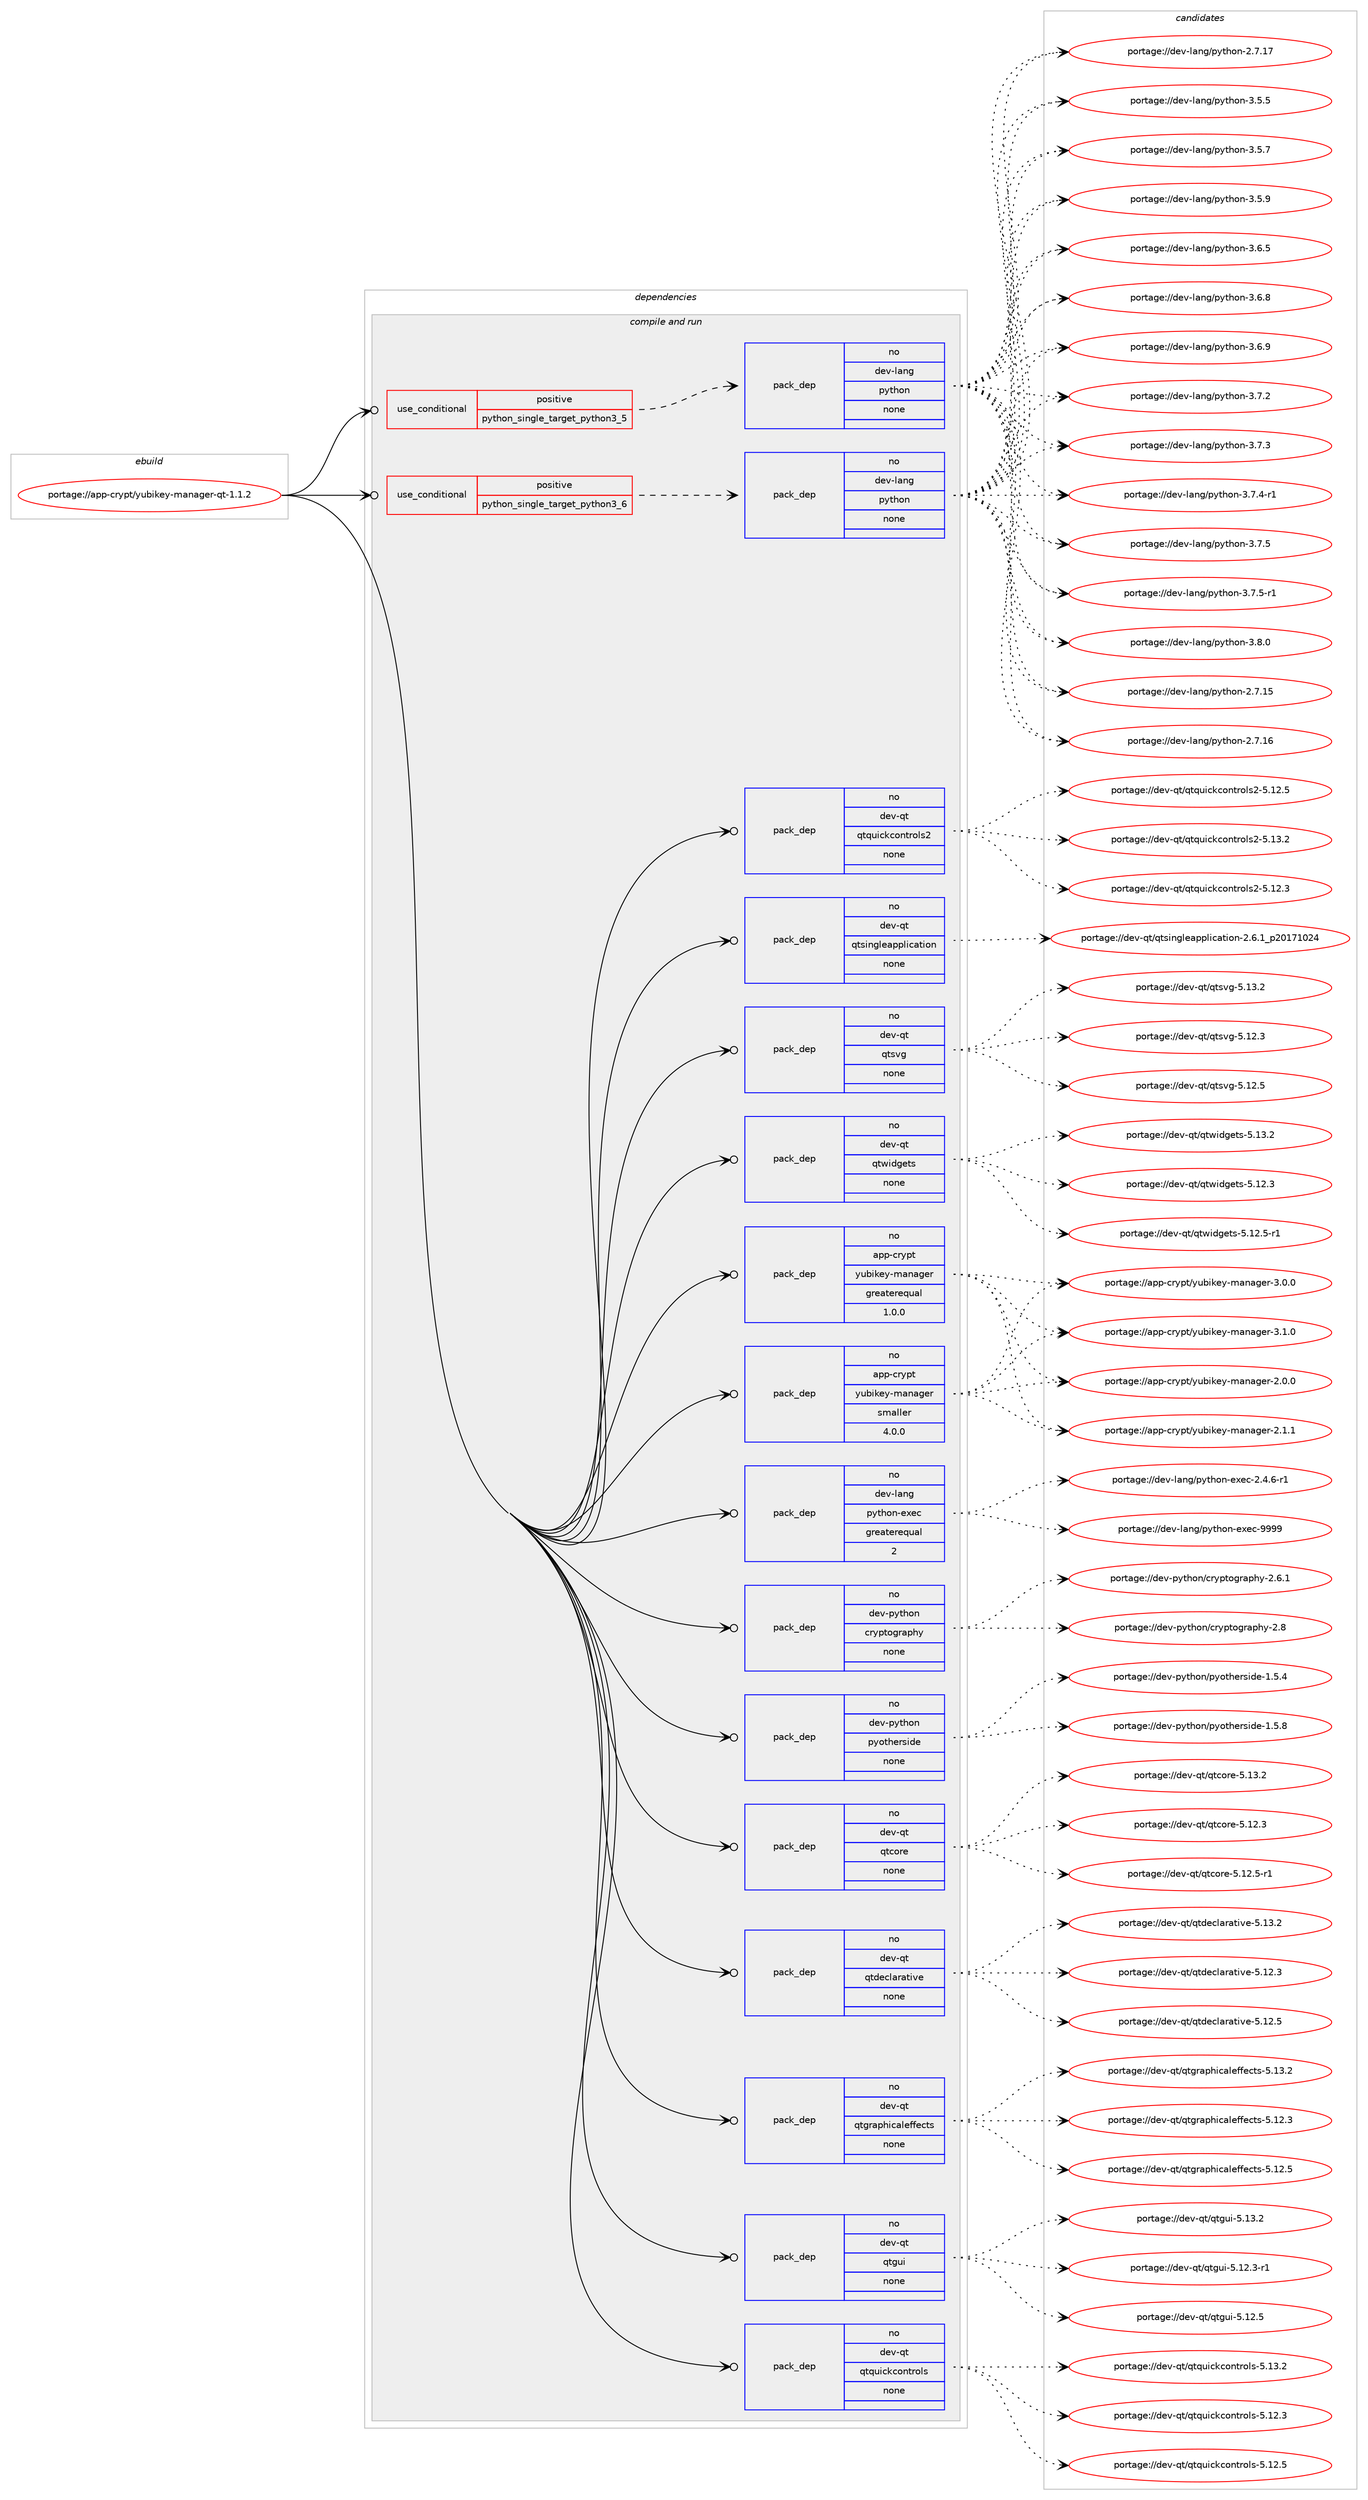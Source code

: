 digraph prolog {

# *************
# Graph options
# *************

newrank=true;
concentrate=true;
compound=true;
graph [rankdir=LR,fontname=Helvetica,fontsize=10,ranksep=1.5];#, ranksep=2.5, nodesep=0.2];
edge  [arrowhead=vee];
node  [fontname=Helvetica,fontsize=10];

# **********
# The ebuild
# **********

subgraph cluster_leftcol {
color=gray;
rank=same;
label=<<i>ebuild</i>>;
id [label="portage://app-crypt/yubikey-manager-qt-1.1.2", color=red, width=4, href="../app-crypt/yubikey-manager-qt-1.1.2.svg"];
}

# ****************
# The dependencies
# ****************

subgraph cluster_midcol {
color=gray;
label=<<i>dependencies</i>>;
subgraph cluster_compile {
fillcolor="#eeeeee";
style=filled;
label=<<i>compile</i>>;
}
subgraph cluster_compileandrun {
fillcolor="#eeeeee";
style=filled;
label=<<i>compile and run</i>>;
subgraph cond3592 {
dependency14090 [label=<<TABLE BORDER="0" CELLBORDER="1" CELLSPACING="0" CELLPADDING="4"><TR><TD ROWSPAN="3" CELLPADDING="10">use_conditional</TD></TR><TR><TD>positive</TD></TR><TR><TD>python_single_target_python3_5</TD></TR></TABLE>>, shape=none, color=red];
subgraph pack10248 {
dependency14091 [label=<<TABLE BORDER="0" CELLBORDER="1" CELLSPACING="0" CELLPADDING="4" WIDTH="220"><TR><TD ROWSPAN="6" CELLPADDING="30">pack_dep</TD></TR><TR><TD WIDTH="110">no</TD></TR><TR><TD>dev-lang</TD></TR><TR><TD>python</TD></TR><TR><TD>none</TD></TR><TR><TD></TD></TR></TABLE>>, shape=none, color=blue];
}
dependency14090:e -> dependency14091:w [weight=20,style="dashed",arrowhead="vee"];
}
id:e -> dependency14090:w [weight=20,style="solid",arrowhead="odotvee"];
subgraph cond3593 {
dependency14092 [label=<<TABLE BORDER="0" CELLBORDER="1" CELLSPACING="0" CELLPADDING="4"><TR><TD ROWSPAN="3" CELLPADDING="10">use_conditional</TD></TR><TR><TD>positive</TD></TR><TR><TD>python_single_target_python3_6</TD></TR></TABLE>>, shape=none, color=red];
subgraph pack10249 {
dependency14093 [label=<<TABLE BORDER="0" CELLBORDER="1" CELLSPACING="0" CELLPADDING="4" WIDTH="220"><TR><TD ROWSPAN="6" CELLPADDING="30">pack_dep</TD></TR><TR><TD WIDTH="110">no</TD></TR><TR><TD>dev-lang</TD></TR><TR><TD>python</TD></TR><TR><TD>none</TD></TR><TR><TD></TD></TR></TABLE>>, shape=none, color=blue];
}
dependency14092:e -> dependency14093:w [weight=20,style="dashed",arrowhead="vee"];
}
id:e -> dependency14092:w [weight=20,style="solid",arrowhead="odotvee"];
subgraph pack10250 {
dependency14094 [label=<<TABLE BORDER="0" CELLBORDER="1" CELLSPACING="0" CELLPADDING="4" WIDTH="220"><TR><TD ROWSPAN="6" CELLPADDING="30">pack_dep</TD></TR><TR><TD WIDTH="110">no</TD></TR><TR><TD>app-crypt</TD></TR><TR><TD>yubikey-manager</TD></TR><TR><TD>greaterequal</TD></TR><TR><TD>1.0.0</TD></TR></TABLE>>, shape=none, color=blue];
}
id:e -> dependency14094:w [weight=20,style="solid",arrowhead="odotvee"];
subgraph pack10251 {
dependency14095 [label=<<TABLE BORDER="0" CELLBORDER="1" CELLSPACING="0" CELLPADDING="4" WIDTH="220"><TR><TD ROWSPAN="6" CELLPADDING="30">pack_dep</TD></TR><TR><TD WIDTH="110">no</TD></TR><TR><TD>app-crypt</TD></TR><TR><TD>yubikey-manager</TD></TR><TR><TD>smaller</TD></TR><TR><TD>4.0.0</TD></TR></TABLE>>, shape=none, color=blue];
}
id:e -> dependency14095:w [weight=20,style="solid",arrowhead="odotvee"];
subgraph pack10252 {
dependency14096 [label=<<TABLE BORDER="0" CELLBORDER="1" CELLSPACING="0" CELLPADDING="4" WIDTH="220"><TR><TD ROWSPAN="6" CELLPADDING="30">pack_dep</TD></TR><TR><TD WIDTH="110">no</TD></TR><TR><TD>dev-lang</TD></TR><TR><TD>python-exec</TD></TR><TR><TD>greaterequal</TD></TR><TR><TD>2</TD></TR></TABLE>>, shape=none, color=blue];
}
id:e -> dependency14096:w [weight=20,style="solid",arrowhead="odotvee"];
subgraph pack10253 {
dependency14097 [label=<<TABLE BORDER="0" CELLBORDER="1" CELLSPACING="0" CELLPADDING="4" WIDTH="220"><TR><TD ROWSPAN="6" CELLPADDING="30">pack_dep</TD></TR><TR><TD WIDTH="110">no</TD></TR><TR><TD>dev-python</TD></TR><TR><TD>cryptography</TD></TR><TR><TD>none</TD></TR><TR><TD></TD></TR></TABLE>>, shape=none, color=blue];
}
id:e -> dependency14097:w [weight=20,style="solid",arrowhead="odotvee"];
subgraph pack10254 {
dependency14098 [label=<<TABLE BORDER="0" CELLBORDER="1" CELLSPACING="0" CELLPADDING="4" WIDTH="220"><TR><TD ROWSPAN="6" CELLPADDING="30">pack_dep</TD></TR><TR><TD WIDTH="110">no</TD></TR><TR><TD>dev-python</TD></TR><TR><TD>pyotherside</TD></TR><TR><TD>none</TD></TR><TR><TD></TD></TR></TABLE>>, shape=none, color=blue];
}
id:e -> dependency14098:w [weight=20,style="solid",arrowhead="odotvee"];
subgraph pack10255 {
dependency14099 [label=<<TABLE BORDER="0" CELLBORDER="1" CELLSPACING="0" CELLPADDING="4" WIDTH="220"><TR><TD ROWSPAN="6" CELLPADDING="30">pack_dep</TD></TR><TR><TD WIDTH="110">no</TD></TR><TR><TD>dev-qt</TD></TR><TR><TD>qtcore</TD></TR><TR><TD>none</TD></TR><TR><TD></TD></TR></TABLE>>, shape=none, color=blue];
}
id:e -> dependency14099:w [weight=20,style="solid",arrowhead="odotvee"];
subgraph pack10256 {
dependency14100 [label=<<TABLE BORDER="0" CELLBORDER="1" CELLSPACING="0" CELLPADDING="4" WIDTH="220"><TR><TD ROWSPAN="6" CELLPADDING="30">pack_dep</TD></TR><TR><TD WIDTH="110">no</TD></TR><TR><TD>dev-qt</TD></TR><TR><TD>qtdeclarative</TD></TR><TR><TD>none</TD></TR><TR><TD></TD></TR></TABLE>>, shape=none, color=blue];
}
id:e -> dependency14100:w [weight=20,style="solid",arrowhead="odotvee"];
subgraph pack10257 {
dependency14101 [label=<<TABLE BORDER="0" CELLBORDER="1" CELLSPACING="0" CELLPADDING="4" WIDTH="220"><TR><TD ROWSPAN="6" CELLPADDING="30">pack_dep</TD></TR><TR><TD WIDTH="110">no</TD></TR><TR><TD>dev-qt</TD></TR><TR><TD>qtgraphicaleffects</TD></TR><TR><TD>none</TD></TR><TR><TD></TD></TR></TABLE>>, shape=none, color=blue];
}
id:e -> dependency14101:w [weight=20,style="solid",arrowhead="odotvee"];
subgraph pack10258 {
dependency14102 [label=<<TABLE BORDER="0" CELLBORDER="1" CELLSPACING="0" CELLPADDING="4" WIDTH="220"><TR><TD ROWSPAN="6" CELLPADDING="30">pack_dep</TD></TR><TR><TD WIDTH="110">no</TD></TR><TR><TD>dev-qt</TD></TR><TR><TD>qtgui</TD></TR><TR><TD>none</TD></TR><TR><TD></TD></TR></TABLE>>, shape=none, color=blue];
}
id:e -> dependency14102:w [weight=20,style="solid",arrowhead="odotvee"];
subgraph pack10259 {
dependency14103 [label=<<TABLE BORDER="0" CELLBORDER="1" CELLSPACING="0" CELLPADDING="4" WIDTH="220"><TR><TD ROWSPAN="6" CELLPADDING="30">pack_dep</TD></TR><TR><TD WIDTH="110">no</TD></TR><TR><TD>dev-qt</TD></TR><TR><TD>qtquickcontrols</TD></TR><TR><TD>none</TD></TR><TR><TD></TD></TR></TABLE>>, shape=none, color=blue];
}
id:e -> dependency14103:w [weight=20,style="solid",arrowhead="odotvee"];
subgraph pack10260 {
dependency14104 [label=<<TABLE BORDER="0" CELLBORDER="1" CELLSPACING="0" CELLPADDING="4" WIDTH="220"><TR><TD ROWSPAN="6" CELLPADDING="30">pack_dep</TD></TR><TR><TD WIDTH="110">no</TD></TR><TR><TD>dev-qt</TD></TR><TR><TD>qtquickcontrols2</TD></TR><TR><TD>none</TD></TR><TR><TD></TD></TR></TABLE>>, shape=none, color=blue];
}
id:e -> dependency14104:w [weight=20,style="solid",arrowhead="odotvee"];
subgraph pack10261 {
dependency14105 [label=<<TABLE BORDER="0" CELLBORDER="1" CELLSPACING="0" CELLPADDING="4" WIDTH="220"><TR><TD ROWSPAN="6" CELLPADDING="30">pack_dep</TD></TR><TR><TD WIDTH="110">no</TD></TR><TR><TD>dev-qt</TD></TR><TR><TD>qtsingleapplication</TD></TR><TR><TD>none</TD></TR><TR><TD></TD></TR></TABLE>>, shape=none, color=blue];
}
id:e -> dependency14105:w [weight=20,style="solid",arrowhead="odotvee"];
subgraph pack10262 {
dependency14106 [label=<<TABLE BORDER="0" CELLBORDER="1" CELLSPACING="0" CELLPADDING="4" WIDTH="220"><TR><TD ROWSPAN="6" CELLPADDING="30">pack_dep</TD></TR><TR><TD WIDTH="110">no</TD></TR><TR><TD>dev-qt</TD></TR><TR><TD>qtsvg</TD></TR><TR><TD>none</TD></TR><TR><TD></TD></TR></TABLE>>, shape=none, color=blue];
}
id:e -> dependency14106:w [weight=20,style="solid",arrowhead="odotvee"];
subgraph pack10263 {
dependency14107 [label=<<TABLE BORDER="0" CELLBORDER="1" CELLSPACING="0" CELLPADDING="4" WIDTH="220"><TR><TD ROWSPAN="6" CELLPADDING="30">pack_dep</TD></TR><TR><TD WIDTH="110">no</TD></TR><TR><TD>dev-qt</TD></TR><TR><TD>qtwidgets</TD></TR><TR><TD>none</TD></TR><TR><TD></TD></TR></TABLE>>, shape=none, color=blue];
}
id:e -> dependency14107:w [weight=20,style="solid",arrowhead="odotvee"];
}
subgraph cluster_run {
fillcolor="#eeeeee";
style=filled;
label=<<i>run</i>>;
}
}

# **************
# The candidates
# **************

subgraph cluster_choices {
rank=same;
color=gray;
label=<<i>candidates</i>>;

subgraph choice10248 {
color=black;
nodesep=1;
choiceportage10010111845108971101034711212111610411111045504655464953 [label="portage://dev-lang/python-2.7.15", color=red, width=4,href="../dev-lang/python-2.7.15.svg"];
choiceportage10010111845108971101034711212111610411111045504655464954 [label="portage://dev-lang/python-2.7.16", color=red, width=4,href="../dev-lang/python-2.7.16.svg"];
choiceportage10010111845108971101034711212111610411111045504655464955 [label="portage://dev-lang/python-2.7.17", color=red, width=4,href="../dev-lang/python-2.7.17.svg"];
choiceportage100101118451089711010347112121116104111110455146534653 [label="portage://dev-lang/python-3.5.5", color=red, width=4,href="../dev-lang/python-3.5.5.svg"];
choiceportage100101118451089711010347112121116104111110455146534655 [label="portage://dev-lang/python-3.5.7", color=red, width=4,href="../dev-lang/python-3.5.7.svg"];
choiceportage100101118451089711010347112121116104111110455146534657 [label="portage://dev-lang/python-3.5.9", color=red, width=4,href="../dev-lang/python-3.5.9.svg"];
choiceportage100101118451089711010347112121116104111110455146544653 [label="portage://dev-lang/python-3.6.5", color=red, width=4,href="../dev-lang/python-3.6.5.svg"];
choiceportage100101118451089711010347112121116104111110455146544656 [label="portage://dev-lang/python-3.6.8", color=red, width=4,href="../dev-lang/python-3.6.8.svg"];
choiceportage100101118451089711010347112121116104111110455146544657 [label="portage://dev-lang/python-3.6.9", color=red, width=4,href="../dev-lang/python-3.6.9.svg"];
choiceportage100101118451089711010347112121116104111110455146554650 [label="portage://dev-lang/python-3.7.2", color=red, width=4,href="../dev-lang/python-3.7.2.svg"];
choiceportage100101118451089711010347112121116104111110455146554651 [label="portage://dev-lang/python-3.7.3", color=red, width=4,href="../dev-lang/python-3.7.3.svg"];
choiceportage1001011184510897110103471121211161041111104551465546524511449 [label="portage://dev-lang/python-3.7.4-r1", color=red, width=4,href="../dev-lang/python-3.7.4-r1.svg"];
choiceportage100101118451089711010347112121116104111110455146554653 [label="portage://dev-lang/python-3.7.5", color=red, width=4,href="../dev-lang/python-3.7.5.svg"];
choiceportage1001011184510897110103471121211161041111104551465546534511449 [label="portage://dev-lang/python-3.7.5-r1", color=red, width=4,href="../dev-lang/python-3.7.5-r1.svg"];
choiceportage100101118451089711010347112121116104111110455146564648 [label="portage://dev-lang/python-3.8.0", color=red, width=4,href="../dev-lang/python-3.8.0.svg"];
dependency14091:e -> choiceportage10010111845108971101034711212111610411111045504655464953:w [style=dotted,weight="100"];
dependency14091:e -> choiceportage10010111845108971101034711212111610411111045504655464954:w [style=dotted,weight="100"];
dependency14091:e -> choiceportage10010111845108971101034711212111610411111045504655464955:w [style=dotted,weight="100"];
dependency14091:e -> choiceportage100101118451089711010347112121116104111110455146534653:w [style=dotted,weight="100"];
dependency14091:e -> choiceportage100101118451089711010347112121116104111110455146534655:w [style=dotted,weight="100"];
dependency14091:e -> choiceportage100101118451089711010347112121116104111110455146534657:w [style=dotted,weight="100"];
dependency14091:e -> choiceportage100101118451089711010347112121116104111110455146544653:w [style=dotted,weight="100"];
dependency14091:e -> choiceportage100101118451089711010347112121116104111110455146544656:w [style=dotted,weight="100"];
dependency14091:e -> choiceportage100101118451089711010347112121116104111110455146544657:w [style=dotted,weight="100"];
dependency14091:e -> choiceportage100101118451089711010347112121116104111110455146554650:w [style=dotted,weight="100"];
dependency14091:e -> choiceportage100101118451089711010347112121116104111110455146554651:w [style=dotted,weight="100"];
dependency14091:e -> choiceportage1001011184510897110103471121211161041111104551465546524511449:w [style=dotted,weight="100"];
dependency14091:e -> choiceportage100101118451089711010347112121116104111110455146554653:w [style=dotted,weight="100"];
dependency14091:e -> choiceportage1001011184510897110103471121211161041111104551465546534511449:w [style=dotted,weight="100"];
dependency14091:e -> choiceportage100101118451089711010347112121116104111110455146564648:w [style=dotted,weight="100"];
}
subgraph choice10249 {
color=black;
nodesep=1;
choiceportage10010111845108971101034711212111610411111045504655464953 [label="portage://dev-lang/python-2.7.15", color=red, width=4,href="../dev-lang/python-2.7.15.svg"];
choiceportage10010111845108971101034711212111610411111045504655464954 [label="portage://dev-lang/python-2.7.16", color=red, width=4,href="../dev-lang/python-2.7.16.svg"];
choiceportage10010111845108971101034711212111610411111045504655464955 [label="portage://dev-lang/python-2.7.17", color=red, width=4,href="../dev-lang/python-2.7.17.svg"];
choiceportage100101118451089711010347112121116104111110455146534653 [label="portage://dev-lang/python-3.5.5", color=red, width=4,href="../dev-lang/python-3.5.5.svg"];
choiceportage100101118451089711010347112121116104111110455146534655 [label="portage://dev-lang/python-3.5.7", color=red, width=4,href="../dev-lang/python-3.5.7.svg"];
choiceportage100101118451089711010347112121116104111110455146534657 [label="portage://dev-lang/python-3.5.9", color=red, width=4,href="../dev-lang/python-3.5.9.svg"];
choiceportage100101118451089711010347112121116104111110455146544653 [label="portage://dev-lang/python-3.6.5", color=red, width=4,href="../dev-lang/python-3.6.5.svg"];
choiceportage100101118451089711010347112121116104111110455146544656 [label="portage://dev-lang/python-3.6.8", color=red, width=4,href="../dev-lang/python-3.6.8.svg"];
choiceportage100101118451089711010347112121116104111110455146544657 [label="portage://dev-lang/python-3.6.9", color=red, width=4,href="../dev-lang/python-3.6.9.svg"];
choiceportage100101118451089711010347112121116104111110455146554650 [label="portage://dev-lang/python-3.7.2", color=red, width=4,href="../dev-lang/python-3.7.2.svg"];
choiceportage100101118451089711010347112121116104111110455146554651 [label="portage://dev-lang/python-3.7.3", color=red, width=4,href="../dev-lang/python-3.7.3.svg"];
choiceportage1001011184510897110103471121211161041111104551465546524511449 [label="portage://dev-lang/python-3.7.4-r1", color=red, width=4,href="../dev-lang/python-3.7.4-r1.svg"];
choiceportage100101118451089711010347112121116104111110455146554653 [label="portage://dev-lang/python-3.7.5", color=red, width=4,href="../dev-lang/python-3.7.5.svg"];
choiceportage1001011184510897110103471121211161041111104551465546534511449 [label="portage://dev-lang/python-3.7.5-r1", color=red, width=4,href="../dev-lang/python-3.7.5-r1.svg"];
choiceportage100101118451089711010347112121116104111110455146564648 [label="portage://dev-lang/python-3.8.0", color=red, width=4,href="../dev-lang/python-3.8.0.svg"];
dependency14093:e -> choiceportage10010111845108971101034711212111610411111045504655464953:w [style=dotted,weight="100"];
dependency14093:e -> choiceportage10010111845108971101034711212111610411111045504655464954:w [style=dotted,weight="100"];
dependency14093:e -> choiceportage10010111845108971101034711212111610411111045504655464955:w [style=dotted,weight="100"];
dependency14093:e -> choiceportage100101118451089711010347112121116104111110455146534653:w [style=dotted,weight="100"];
dependency14093:e -> choiceportage100101118451089711010347112121116104111110455146534655:w [style=dotted,weight="100"];
dependency14093:e -> choiceportage100101118451089711010347112121116104111110455146534657:w [style=dotted,weight="100"];
dependency14093:e -> choiceportage100101118451089711010347112121116104111110455146544653:w [style=dotted,weight="100"];
dependency14093:e -> choiceportage100101118451089711010347112121116104111110455146544656:w [style=dotted,weight="100"];
dependency14093:e -> choiceportage100101118451089711010347112121116104111110455146544657:w [style=dotted,weight="100"];
dependency14093:e -> choiceportage100101118451089711010347112121116104111110455146554650:w [style=dotted,weight="100"];
dependency14093:e -> choiceportage100101118451089711010347112121116104111110455146554651:w [style=dotted,weight="100"];
dependency14093:e -> choiceportage1001011184510897110103471121211161041111104551465546524511449:w [style=dotted,weight="100"];
dependency14093:e -> choiceportage100101118451089711010347112121116104111110455146554653:w [style=dotted,weight="100"];
dependency14093:e -> choiceportage1001011184510897110103471121211161041111104551465546534511449:w [style=dotted,weight="100"];
dependency14093:e -> choiceportage100101118451089711010347112121116104111110455146564648:w [style=dotted,weight="100"];
}
subgraph choice10250 {
color=black;
nodesep=1;
choiceportage9711211245991141211121164712111798105107101121451099711097103101114455046484648 [label="portage://app-crypt/yubikey-manager-2.0.0", color=red, width=4,href="../app-crypt/yubikey-manager-2.0.0.svg"];
choiceportage9711211245991141211121164712111798105107101121451099711097103101114455046494649 [label="portage://app-crypt/yubikey-manager-2.1.1", color=red, width=4,href="../app-crypt/yubikey-manager-2.1.1.svg"];
choiceportage9711211245991141211121164712111798105107101121451099711097103101114455146484648 [label="portage://app-crypt/yubikey-manager-3.0.0", color=red, width=4,href="../app-crypt/yubikey-manager-3.0.0.svg"];
choiceportage9711211245991141211121164712111798105107101121451099711097103101114455146494648 [label="portage://app-crypt/yubikey-manager-3.1.0", color=red, width=4,href="../app-crypt/yubikey-manager-3.1.0.svg"];
dependency14094:e -> choiceportage9711211245991141211121164712111798105107101121451099711097103101114455046484648:w [style=dotted,weight="100"];
dependency14094:e -> choiceportage9711211245991141211121164712111798105107101121451099711097103101114455046494649:w [style=dotted,weight="100"];
dependency14094:e -> choiceportage9711211245991141211121164712111798105107101121451099711097103101114455146484648:w [style=dotted,weight="100"];
dependency14094:e -> choiceportage9711211245991141211121164712111798105107101121451099711097103101114455146494648:w [style=dotted,weight="100"];
}
subgraph choice10251 {
color=black;
nodesep=1;
choiceportage9711211245991141211121164712111798105107101121451099711097103101114455046484648 [label="portage://app-crypt/yubikey-manager-2.0.0", color=red, width=4,href="../app-crypt/yubikey-manager-2.0.0.svg"];
choiceportage9711211245991141211121164712111798105107101121451099711097103101114455046494649 [label="portage://app-crypt/yubikey-manager-2.1.1", color=red, width=4,href="../app-crypt/yubikey-manager-2.1.1.svg"];
choiceportage9711211245991141211121164712111798105107101121451099711097103101114455146484648 [label="portage://app-crypt/yubikey-manager-3.0.0", color=red, width=4,href="../app-crypt/yubikey-manager-3.0.0.svg"];
choiceportage9711211245991141211121164712111798105107101121451099711097103101114455146494648 [label="portage://app-crypt/yubikey-manager-3.1.0", color=red, width=4,href="../app-crypt/yubikey-manager-3.1.0.svg"];
dependency14095:e -> choiceportage9711211245991141211121164712111798105107101121451099711097103101114455046484648:w [style=dotted,weight="100"];
dependency14095:e -> choiceportage9711211245991141211121164712111798105107101121451099711097103101114455046494649:w [style=dotted,weight="100"];
dependency14095:e -> choiceportage9711211245991141211121164712111798105107101121451099711097103101114455146484648:w [style=dotted,weight="100"];
dependency14095:e -> choiceportage9711211245991141211121164712111798105107101121451099711097103101114455146494648:w [style=dotted,weight="100"];
}
subgraph choice10252 {
color=black;
nodesep=1;
choiceportage10010111845108971101034711212111610411111045101120101994550465246544511449 [label="portage://dev-lang/python-exec-2.4.6-r1", color=red, width=4,href="../dev-lang/python-exec-2.4.6-r1.svg"];
choiceportage10010111845108971101034711212111610411111045101120101994557575757 [label="portage://dev-lang/python-exec-9999", color=red, width=4,href="../dev-lang/python-exec-9999.svg"];
dependency14096:e -> choiceportage10010111845108971101034711212111610411111045101120101994550465246544511449:w [style=dotted,weight="100"];
dependency14096:e -> choiceportage10010111845108971101034711212111610411111045101120101994557575757:w [style=dotted,weight="100"];
}
subgraph choice10253 {
color=black;
nodesep=1;
choiceportage10010111845112121116104111110479911412111211611110311497112104121455046544649 [label="portage://dev-python/cryptography-2.6.1", color=red, width=4,href="../dev-python/cryptography-2.6.1.svg"];
choiceportage1001011184511212111610411111047991141211121161111031149711210412145504656 [label="portage://dev-python/cryptography-2.8", color=red, width=4,href="../dev-python/cryptography-2.8.svg"];
dependency14097:e -> choiceportage10010111845112121116104111110479911412111211611110311497112104121455046544649:w [style=dotted,weight="100"];
dependency14097:e -> choiceportage1001011184511212111610411111047991141211121161111031149711210412145504656:w [style=dotted,weight="100"];
}
subgraph choice10254 {
color=black;
nodesep=1;
choiceportage1001011184511212111610411111047112121111116104101114115105100101454946534652 [label="portage://dev-python/pyotherside-1.5.4", color=red, width=4,href="../dev-python/pyotherside-1.5.4.svg"];
choiceportage1001011184511212111610411111047112121111116104101114115105100101454946534656 [label="portage://dev-python/pyotherside-1.5.8", color=red, width=4,href="../dev-python/pyotherside-1.5.8.svg"];
dependency14098:e -> choiceportage1001011184511212111610411111047112121111116104101114115105100101454946534652:w [style=dotted,weight="100"];
dependency14098:e -> choiceportage1001011184511212111610411111047112121111116104101114115105100101454946534656:w [style=dotted,weight="100"];
}
subgraph choice10255 {
color=black;
nodesep=1;
choiceportage10010111845113116471131169911111410145534649504651 [label="portage://dev-qt/qtcore-5.12.3", color=red, width=4,href="../dev-qt/qtcore-5.12.3.svg"];
choiceportage100101118451131164711311699111114101455346495046534511449 [label="portage://dev-qt/qtcore-5.12.5-r1", color=red, width=4,href="../dev-qt/qtcore-5.12.5-r1.svg"];
choiceportage10010111845113116471131169911111410145534649514650 [label="portage://dev-qt/qtcore-5.13.2", color=red, width=4,href="../dev-qt/qtcore-5.13.2.svg"];
dependency14099:e -> choiceportage10010111845113116471131169911111410145534649504651:w [style=dotted,weight="100"];
dependency14099:e -> choiceportage100101118451131164711311699111114101455346495046534511449:w [style=dotted,weight="100"];
dependency14099:e -> choiceportage10010111845113116471131169911111410145534649514650:w [style=dotted,weight="100"];
}
subgraph choice10256 {
color=black;
nodesep=1;
choiceportage100101118451131164711311610010199108971149711610511810145534649504651 [label="portage://dev-qt/qtdeclarative-5.12.3", color=red, width=4,href="../dev-qt/qtdeclarative-5.12.3.svg"];
choiceportage100101118451131164711311610010199108971149711610511810145534649504653 [label="portage://dev-qt/qtdeclarative-5.12.5", color=red, width=4,href="../dev-qt/qtdeclarative-5.12.5.svg"];
choiceportage100101118451131164711311610010199108971149711610511810145534649514650 [label="portage://dev-qt/qtdeclarative-5.13.2", color=red, width=4,href="../dev-qt/qtdeclarative-5.13.2.svg"];
dependency14100:e -> choiceportage100101118451131164711311610010199108971149711610511810145534649504651:w [style=dotted,weight="100"];
dependency14100:e -> choiceportage100101118451131164711311610010199108971149711610511810145534649504653:w [style=dotted,weight="100"];
dependency14100:e -> choiceportage100101118451131164711311610010199108971149711610511810145534649514650:w [style=dotted,weight="100"];
}
subgraph choice10257 {
color=black;
nodesep=1;
choiceportage10010111845113116471131161031149711210410599971081011021021019911611545534649504651 [label="portage://dev-qt/qtgraphicaleffects-5.12.3", color=red, width=4,href="../dev-qt/qtgraphicaleffects-5.12.3.svg"];
choiceportage10010111845113116471131161031149711210410599971081011021021019911611545534649504653 [label="portage://dev-qt/qtgraphicaleffects-5.12.5", color=red, width=4,href="../dev-qt/qtgraphicaleffects-5.12.5.svg"];
choiceportage10010111845113116471131161031149711210410599971081011021021019911611545534649514650 [label="portage://dev-qt/qtgraphicaleffects-5.13.2", color=red, width=4,href="../dev-qt/qtgraphicaleffects-5.13.2.svg"];
dependency14101:e -> choiceportage10010111845113116471131161031149711210410599971081011021021019911611545534649504651:w [style=dotted,weight="100"];
dependency14101:e -> choiceportage10010111845113116471131161031149711210410599971081011021021019911611545534649504653:w [style=dotted,weight="100"];
dependency14101:e -> choiceportage10010111845113116471131161031149711210410599971081011021021019911611545534649514650:w [style=dotted,weight="100"];
}
subgraph choice10258 {
color=black;
nodesep=1;
choiceportage1001011184511311647113116103117105455346495046514511449 [label="portage://dev-qt/qtgui-5.12.3-r1", color=red, width=4,href="../dev-qt/qtgui-5.12.3-r1.svg"];
choiceportage100101118451131164711311610311710545534649504653 [label="portage://dev-qt/qtgui-5.12.5", color=red, width=4,href="../dev-qt/qtgui-5.12.5.svg"];
choiceportage100101118451131164711311610311710545534649514650 [label="portage://dev-qt/qtgui-5.13.2", color=red, width=4,href="../dev-qt/qtgui-5.13.2.svg"];
dependency14102:e -> choiceportage1001011184511311647113116103117105455346495046514511449:w [style=dotted,weight="100"];
dependency14102:e -> choiceportage100101118451131164711311610311710545534649504653:w [style=dotted,weight="100"];
dependency14102:e -> choiceportage100101118451131164711311610311710545534649514650:w [style=dotted,weight="100"];
}
subgraph choice10259 {
color=black;
nodesep=1;
choiceportage1001011184511311647113116113117105991079911111011611411110811545534649504651 [label="portage://dev-qt/qtquickcontrols-5.12.3", color=red, width=4,href="../dev-qt/qtquickcontrols-5.12.3.svg"];
choiceportage1001011184511311647113116113117105991079911111011611411110811545534649504653 [label="portage://dev-qt/qtquickcontrols-5.12.5", color=red, width=4,href="../dev-qt/qtquickcontrols-5.12.5.svg"];
choiceportage1001011184511311647113116113117105991079911111011611411110811545534649514650 [label="portage://dev-qt/qtquickcontrols-5.13.2", color=red, width=4,href="../dev-qt/qtquickcontrols-5.13.2.svg"];
dependency14103:e -> choiceportage1001011184511311647113116113117105991079911111011611411110811545534649504651:w [style=dotted,weight="100"];
dependency14103:e -> choiceportage1001011184511311647113116113117105991079911111011611411110811545534649504653:w [style=dotted,weight="100"];
dependency14103:e -> choiceportage1001011184511311647113116113117105991079911111011611411110811545534649514650:w [style=dotted,weight="100"];
}
subgraph choice10260 {
color=black;
nodesep=1;
choiceportage100101118451131164711311611311710599107991111101161141111081155045534649504651 [label="portage://dev-qt/qtquickcontrols2-5.12.3", color=red, width=4,href="../dev-qt/qtquickcontrols2-5.12.3.svg"];
choiceportage100101118451131164711311611311710599107991111101161141111081155045534649504653 [label="portage://dev-qt/qtquickcontrols2-5.12.5", color=red, width=4,href="../dev-qt/qtquickcontrols2-5.12.5.svg"];
choiceportage100101118451131164711311611311710599107991111101161141111081155045534649514650 [label="portage://dev-qt/qtquickcontrols2-5.13.2", color=red, width=4,href="../dev-qt/qtquickcontrols2-5.13.2.svg"];
dependency14104:e -> choiceportage100101118451131164711311611311710599107991111101161141111081155045534649504651:w [style=dotted,weight="100"];
dependency14104:e -> choiceportage100101118451131164711311611311710599107991111101161141111081155045534649504653:w [style=dotted,weight="100"];
dependency14104:e -> choiceportage100101118451131164711311611311710599107991111101161141111081155045534649514650:w [style=dotted,weight="100"];
}
subgraph choice10261 {
color=black;
nodesep=1;
choiceportage1001011184511311647113116115105110103108101971121121081059997116105111110455046544649951125048495549485052 [label="portage://dev-qt/qtsingleapplication-2.6.1_p20171024", color=red, width=4,href="../dev-qt/qtsingleapplication-2.6.1_p20171024.svg"];
dependency14105:e -> choiceportage1001011184511311647113116115105110103108101971121121081059997116105111110455046544649951125048495549485052:w [style=dotted,weight="100"];
}
subgraph choice10262 {
color=black;
nodesep=1;
choiceportage100101118451131164711311611511810345534649504651 [label="portage://dev-qt/qtsvg-5.12.3", color=red, width=4,href="../dev-qt/qtsvg-5.12.3.svg"];
choiceportage100101118451131164711311611511810345534649504653 [label="portage://dev-qt/qtsvg-5.12.5", color=red, width=4,href="../dev-qt/qtsvg-5.12.5.svg"];
choiceportage100101118451131164711311611511810345534649514650 [label="portage://dev-qt/qtsvg-5.13.2", color=red, width=4,href="../dev-qt/qtsvg-5.13.2.svg"];
dependency14106:e -> choiceportage100101118451131164711311611511810345534649504651:w [style=dotted,weight="100"];
dependency14106:e -> choiceportage100101118451131164711311611511810345534649504653:w [style=dotted,weight="100"];
dependency14106:e -> choiceportage100101118451131164711311611511810345534649514650:w [style=dotted,weight="100"];
}
subgraph choice10263 {
color=black;
nodesep=1;
choiceportage100101118451131164711311611910510010310111611545534649504651 [label="portage://dev-qt/qtwidgets-5.12.3", color=red, width=4,href="../dev-qt/qtwidgets-5.12.3.svg"];
choiceportage1001011184511311647113116119105100103101116115455346495046534511449 [label="portage://dev-qt/qtwidgets-5.12.5-r1", color=red, width=4,href="../dev-qt/qtwidgets-5.12.5-r1.svg"];
choiceportage100101118451131164711311611910510010310111611545534649514650 [label="portage://dev-qt/qtwidgets-5.13.2", color=red, width=4,href="../dev-qt/qtwidgets-5.13.2.svg"];
dependency14107:e -> choiceportage100101118451131164711311611910510010310111611545534649504651:w [style=dotted,weight="100"];
dependency14107:e -> choiceportage1001011184511311647113116119105100103101116115455346495046534511449:w [style=dotted,weight="100"];
dependency14107:e -> choiceportage100101118451131164711311611910510010310111611545534649514650:w [style=dotted,weight="100"];
}
}

}
